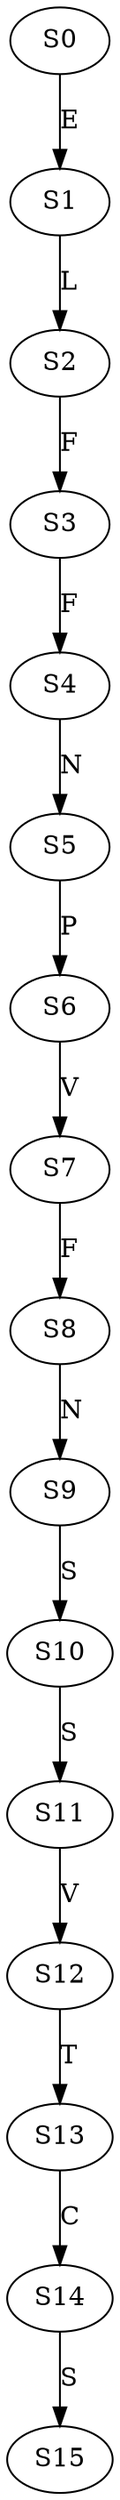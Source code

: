 strict digraph  {
	S0 -> S1 [ label = E ];
	S1 -> S2 [ label = L ];
	S2 -> S3 [ label = F ];
	S3 -> S4 [ label = F ];
	S4 -> S5 [ label = N ];
	S5 -> S6 [ label = P ];
	S6 -> S7 [ label = V ];
	S7 -> S8 [ label = F ];
	S8 -> S9 [ label = N ];
	S9 -> S10 [ label = S ];
	S10 -> S11 [ label = S ];
	S11 -> S12 [ label = V ];
	S12 -> S13 [ label = T ];
	S13 -> S14 [ label = C ];
	S14 -> S15 [ label = S ];
}
